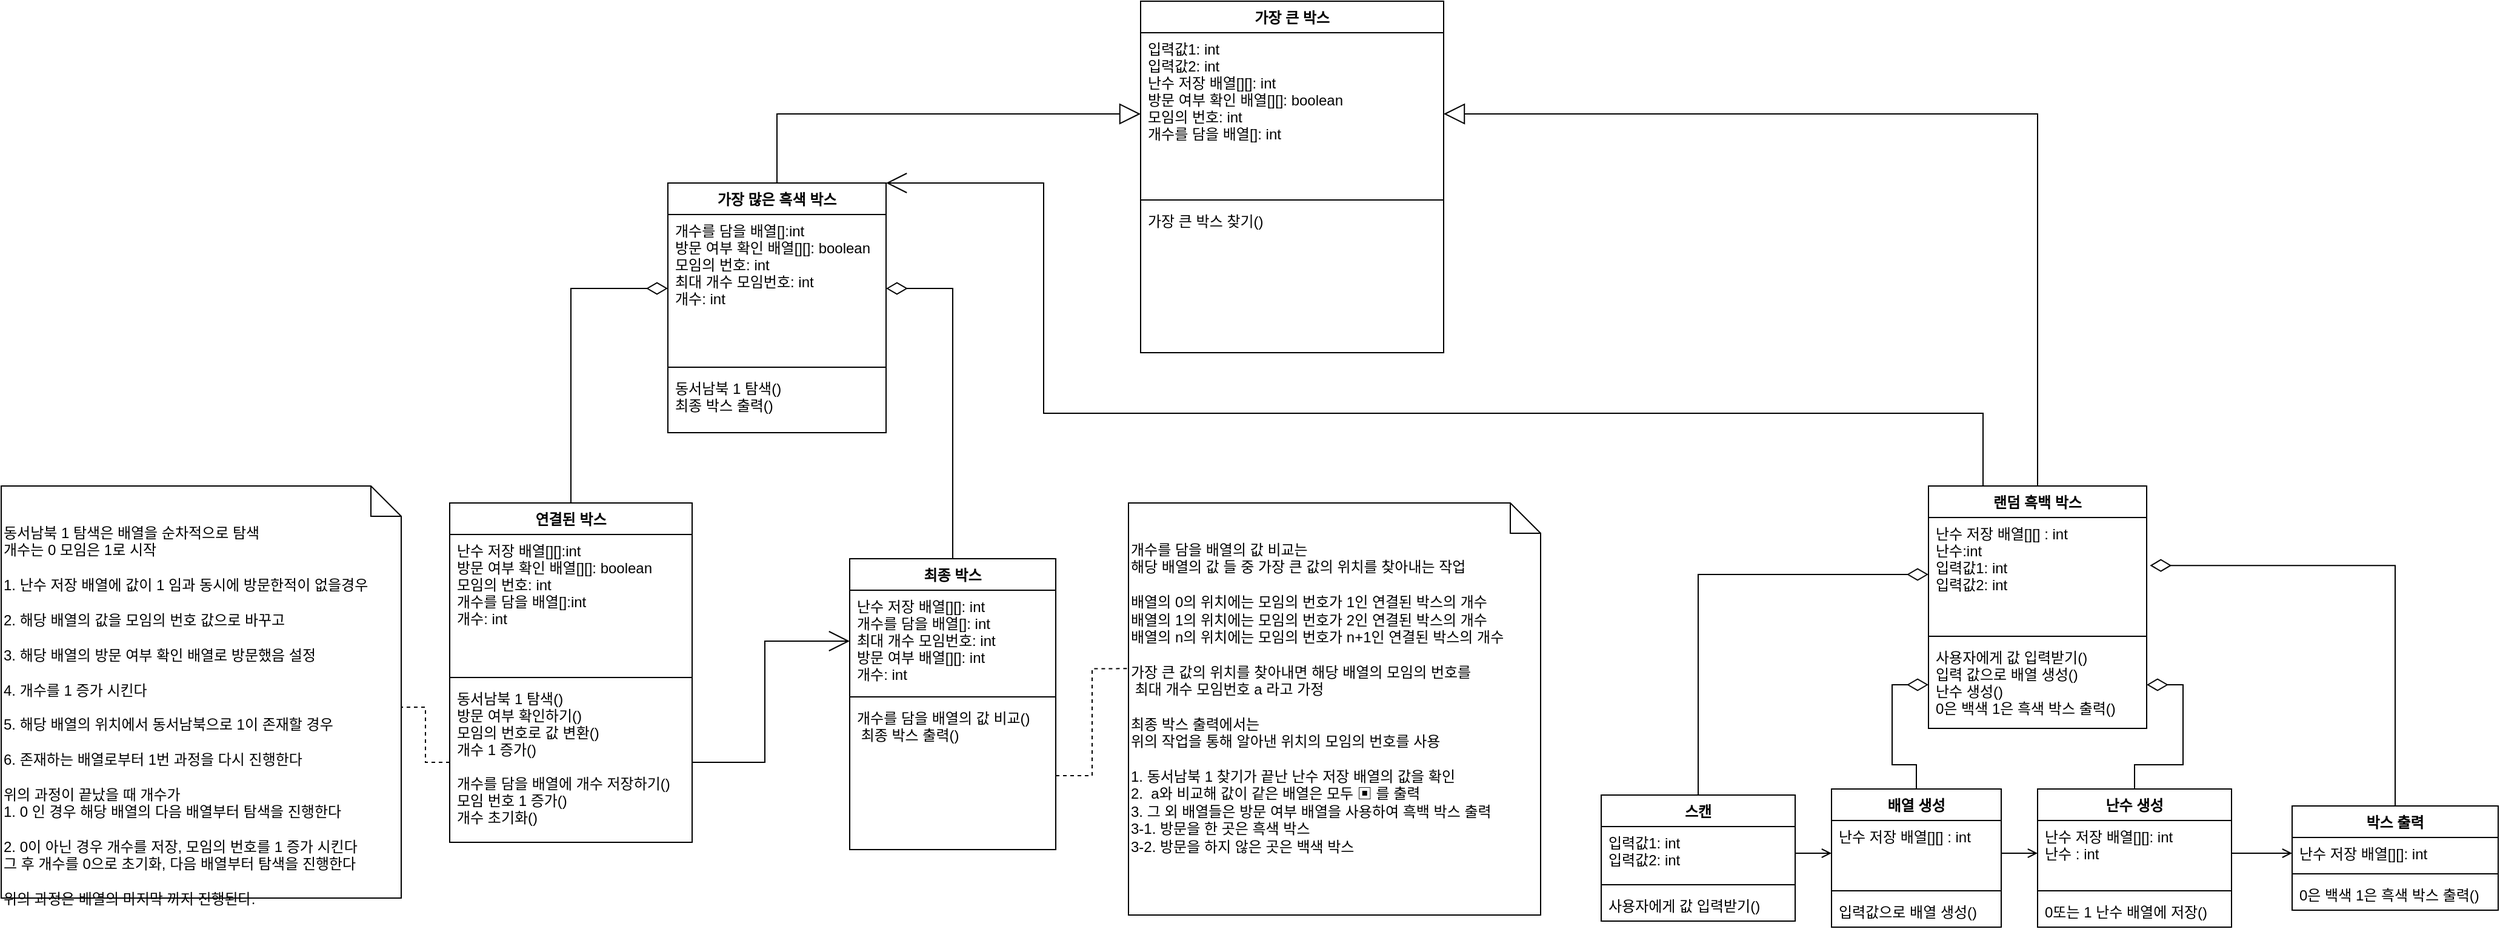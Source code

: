 <mxfile version="15.6.8" type="github">
  <diagram id="C5RBs43oDa-KdzZeNtuy" name="Page-1">
    <mxGraphModel dx="5874" dy="1523" grid="1" gridSize="10" guides="1" tooltips="1" connect="1" arrows="1" fold="1" page="1" pageScale="1" pageWidth="1169" pageHeight="827" math="0" shadow="0">
      <root>
        <mxCell id="WIyWlLk6GJQsqaUBKTNV-0" />
        <mxCell id="WIyWlLk6GJQsqaUBKTNV-1" parent="WIyWlLk6GJQsqaUBKTNV-0" />
        <mxCell id="BfTfpMbQ1nF5UIR1eAzd-4" value="가장 큰 박스" style="swimlane;fontStyle=1;align=center;verticalAlign=top;childLayout=stackLayout;horizontal=1;startSize=26;horizontalStack=0;resizeParent=1;resizeParentMax=0;resizeLast=0;collapsible=1;marginBottom=0;" parent="WIyWlLk6GJQsqaUBKTNV-1" vertex="1">
          <mxGeometry x="-2540" y="50" width="250" height="290" as="geometry" />
        </mxCell>
        <mxCell id="BfTfpMbQ1nF5UIR1eAzd-5" value="입력값1: int&#xa;입력값2: int&#xa;난수 저장 배열[][]: int&#xa;방문 여부 확인 배열[][]: boolean&#xa;모임의 번호: int&#xa;개수를 담을 배열[]: int" style="text;strokeColor=none;fillColor=none;align=left;verticalAlign=top;spacingLeft=4;spacingRight=4;overflow=hidden;rotatable=0;points=[[0,0.5],[1,0.5]];portConstraint=eastwest;" parent="BfTfpMbQ1nF5UIR1eAzd-4" vertex="1">
          <mxGeometry y="26" width="250" height="134" as="geometry" />
        </mxCell>
        <mxCell id="BfTfpMbQ1nF5UIR1eAzd-6" value="" style="line;strokeWidth=1;fillColor=none;align=left;verticalAlign=middle;spacingTop=-1;spacingLeft=3;spacingRight=3;rotatable=0;labelPosition=right;points=[];portConstraint=eastwest;" parent="BfTfpMbQ1nF5UIR1eAzd-4" vertex="1">
          <mxGeometry y="160" width="250" height="8" as="geometry" />
        </mxCell>
        <mxCell id="BfTfpMbQ1nF5UIR1eAzd-7" value="가장 큰 박스 찾기()&#xa;" style="text;strokeColor=none;fillColor=none;align=left;verticalAlign=top;spacingLeft=4;spacingRight=4;overflow=hidden;rotatable=0;points=[[0,0.5],[1,0.5]];portConstraint=eastwest;" parent="BfTfpMbQ1nF5UIR1eAzd-4" vertex="1">
          <mxGeometry y="168" width="250" height="122" as="geometry" />
        </mxCell>
        <mxCell id="ON9PcQcA4ECol6lR16BE-57" style="edgeStyle=orthogonalEdgeStyle;rounded=0;orthogonalLoop=1;jettySize=auto;html=1;exitX=0.5;exitY=0;exitDx=0;exitDy=0;fontSize=12;endArrow=block;endFill=0;endSize=15;" edge="1" parent="WIyWlLk6GJQsqaUBKTNV-1" source="BfTfpMbQ1nF5UIR1eAzd-12" target="BfTfpMbQ1nF5UIR1eAzd-5">
          <mxGeometry relative="1" as="geometry" />
        </mxCell>
        <mxCell id="BfTfpMbQ1nF5UIR1eAzd-12" value="가장 많은 흑색 박스" style="swimlane;fontStyle=1;align=center;verticalAlign=top;childLayout=stackLayout;horizontal=1;startSize=26;horizontalStack=0;resizeParent=1;resizeParentMax=0;resizeLast=0;collapsible=1;marginBottom=0;" parent="WIyWlLk6GJQsqaUBKTNV-1" vertex="1">
          <mxGeometry x="-2930" y="200" width="180" height="206" as="geometry" />
        </mxCell>
        <mxCell id="BfTfpMbQ1nF5UIR1eAzd-13" value="개수를 담을 배열[]:int&#xa;방문 여부 확인 배열[][]: boolean&#xa;모임의 번호: int&#xa;최대 개수 모임번호: int&#xa;개수: int" style="text;strokeColor=none;fillColor=none;align=left;verticalAlign=top;spacingLeft=4;spacingRight=4;overflow=hidden;rotatable=0;points=[[0,0.5],[1,0.5]];portConstraint=eastwest;" parent="BfTfpMbQ1nF5UIR1eAzd-12" vertex="1">
          <mxGeometry y="26" width="180" height="122" as="geometry" />
        </mxCell>
        <mxCell id="BfTfpMbQ1nF5UIR1eAzd-14" value="" style="line;strokeWidth=1;fillColor=none;align=left;verticalAlign=middle;spacingTop=-1;spacingLeft=3;spacingRight=3;rotatable=0;labelPosition=right;points=[];portConstraint=eastwest;" parent="BfTfpMbQ1nF5UIR1eAzd-12" vertex="1">
          <mxGeometry y="148" width="180" height="8" as="geometry" />
        </mxCell>
        <mxCell id="BfTfpMbQ1nF5UIR1eAzd-15" value="동서남북 1 탐색()&#xa;최종 박스 출력()" style="text;strokeColor=none;fillColor=none;align=left;verticalAlign=top;spacingLeft=4;spacingRight=4;overflow=hidden;rotatable=0;points=[[0,0.5],[1,0.5]];portConstraint=eastwest;" parent="BfTfpMbQ1nF5UIR1eAzd-12" vertex="1">
          <mxGeometry y="156" width="180" height="50" as="geometry" />
        </mxCell>
        <mxCell id="ON9PcQcA4ECol6lR16BE-48" style="edgeStyle=orthogonalEdgeStyle;rounded=0;orthogonalLoop=1;jettySize=auto;html=1;exitX=0.5;exitY=0;exitDx=0;exitDy=0;entryX=0;entryY=0.5;entryDx=0;entryDy=0;fontSize=12;endArrow=diamondThin;endFill=0;endSize=15;" edge="1" parent="WIyWlLk6GJQsqaUBKTNV-1" source="ON9PcQcA4ECol6lR16BE-0" target="BfTfpMbQ1nF5UIR1eAzd-13">
          <mxGeometry relative="1" as="geometry" />
        </mxCell>
        <mxCell id="ON9PcQcA4ECol6lR16BE-0" value="연결된 박스" style="swimlane;fontStyle=1;align=center;verticalAlign=top;childLayout=stackLayout;horizontal=1;startSize=26;horizontalStack=0;resizeParent=1;resizeParentMax=0;resizeLast=0;collapsible=1;marginBottom=0;" vertex="1" parent="WIyWlLk6GJQsqaUBKTNV-1">
          <mxGeometry x="-3110" y="464" width="200" height="280" as="geometry" />
        </mxCell>
        <mxCell id="ON9PcQcA4ECol6lR16BE-1" value="난수 저장 배열[][]:int&#xa;방문 여부 확인 배열[][]: boolean&#xa;모임의 번호: int&#xa;개수를 담을 배열[]:int&#xa;개수: int" style="text;strokeColor=none;fillColor=none;align=left;verticalAlign=top;spacingLeft=4;spacingRight=4;overflow=hidden;rotatable=0;points=[[0,0.5],[1,0.5]];portConstraint=eastwest;" vertex="1" parent="ON9PcQcA4ECol6lR16BE-0">
          <mxGeometry y="26" width="200" height="114" as="geometry" />
        </mxCell>
        <mxCell id="ON9PcQcA4ECol6lR16BE-2" value="" style="line;strokeWidth=1;fillColor=none;align=left;verticalAlign=middle;spacingTop=-1;spacingLeft=3;spacingRight=3;rotatable=0;labelPosition=right;points=[];portConstraint=eastwest;" vertex="1" parent="ON9PcQcA4ECol6lR16BE-0">
          <mxGeometry y="140" width="200" height="8" as="geometry" />
        </mxCell>
        <mxCell id="ON9PcQcA4ECol6lR16BE-3" value="동서남북 1 탐색()&#xa;방문 여부 확인하기()&#xa;모임의 번호로 값 변환()&#xa;개수 1 증가()&#xa;&#xa;개수를 담을 배열에 개수 저장하기()&#xa;모임 번호 1 증가()&#xa;개수 초기화()" style="text;strokeColor=none;fillColor=none;align=left;verticalAlign=top;spacingLeft=4;spacingRight=4;overflow=hidden;rotatable=0;points=[[0,0.5],[1,0.5]];portConstraint=eastwest;" vertex="1" parent="ON9PcQcA4ECol6lR16BE-0">
          <mxGeometry y="148" width="200" height="132" as="geometry" />
        </mxCell>
        <mxCell id="ON9PcQcA4ECol6lR16BE-53" style="edgeStyle=orthogonalEdgeStyle;rounded=0;orthogonalLoop=1;jettySize=auto;html=1;exitX=0.5;exitY=0;exitDx=0;exitDy=0;entryX=1;entryY=0.5;entryDx=0;entryDy=0;fontSize=12;endArrow=diamondThin;endFill=0;endSize=15;" edge="1" parent="WIyWlLk6GJQsqaUBKTNV-1" source="ON9PcQcA4ECol6lR16BE-16" target="BfTfpMbQ1nF5UIR1eAzd-13">
          <mxGeometry relative="1" as="geometry" />
        </mxCell>
        <mxCell id="ON9PcQcA4ECol6lR16BE-16" value="최종 박스" style="swimlane;fontStyle=1;align=center;verticalAlign=top;childLayout=stackLayout;horizontal=1;startSize=26;horizontalStack=0;resizeParent=1;resizeParentMax=0;resizeLast=0;collapsible=1;marginBottom=0;" vertex="1" parent="WIyWlLk6GJQsqaUBKTNV-1">
          <mxGeometry x="-2780" y="510" width="170" height="240" as="geometry" />
        </mxCell>
        <mxCell id="ON9PcQcA4ECol6lR16BE-17" value="난수 저장 배열[][]: int&#xa;개수를 담을 배열[]: int&#xa;최대 개수 모임번호: int&#xa;방문 여부 배열[][]: int&#xa;개수: int" style="text;strokeColor=none;fillColor=none;align=left;verticalAlign=top;spacingLeft=4;spacingRight=4;overflow=hidden;rotatable=0;points=[[0,0.5],[1,0.5]];portConstraint=eastwest;" vertex="1" parent="ON9PcQcA4ECol6lR16BE-16">
          <mxGeometry y="26" width="170" height="84" as="geometry" />
        </mxCell>
        <mxCell id="ON9PcQcA4ECol6lR16BE-18" value="" style="line;strokeWidth=1;fillColor=none;align=left;verticalAlign=middle;spacingTop=-1;spacingLeft=3;spacingRight=3;rotatable=0;labelPosition=right;points=[];portConstraint=eastwest;" vertex="1" parent="ON9PcQcA4ECol6lR16BE-16">
          <mxGeometry y="110" width="170" height="8" as="geometry" />
        </mxCell>
        <mxCell id="ON9PcQcA4ECol6lR16BE-19" value="개수를 담을 배열의 값 비교()&#xa; 최종 박스 출력()  &#xa;" style="text;strokeColor=none;fillColor=none;align=left;verticalAlign=top;spacingLeft=4;spacingRight=4;overflow=hidden;rotatable=0;points=[[0,0.5],[1,0.5]];portConstraint=eastwest;" vertex="1" parent="ON9PcQcA4ECol6lR16BE-16">
          <mxGeometry y="118" width="170" height="122" as="geometry" />
        </mxCell>
        <mxCell id="ON9PcQcA4ECol6lR16BE-29" value="&lt;font style=&quot;font-size: 12px&quot;&gt;동서남북 1 탐색은 배열을 순차적으로 탐색&lt;br&gt;개수는 0 모임은 1로 시작&lt;br&gt;&lt;br&gt;1. 난수 저장 배열에 값이 1 임과 동시에 방문한적이 없을경우&lt;br&gt;&lt;br&gt;2. 해당 배열의 값을 모임의 번호 값으로 바꾸고&lt;br&gt;&lt;br&gt;3. 해당 배열의 방문 여부 확인 배열로 방문했음 설정&lt;br&gt;&lt;br&gt;4. 개수를 1 증가 시킨다&lt;br&gt;&lt;br&gt;5. 해당 배열의 위치에서 동서남북으로 1이 존재할 경우&lt;br&gt;&lt;br&gt;6. 존재하는 배열로부터 1번 과정을 다시 진행한다&lt;br&gt;&lt;br&gt;위의 과정이 끝났을 때 개수가 &lt;br&gt;1. 0 인 경우 해당 배열의 다음 배열부터 탐색을 진행한다&lt;br&gt;&lt;br&gt;2. 0이 아닌 경우 개수를 저장, 모임의 번호를 1 증가 시킨다&lt;br&gt;그 후 개수를 0으로 초기화, 다음 배열부터 탐색을 진행한다&lt;br&gt;&lt;br&gt;위의 과정은 배열의 마지막 까지 진행된다.&lt;br&gt;&lt;/font&gt;" style="shape=note2;boundedLbl=1;whiteSpace=wrap;html=1;size=25;verticalAlign=top;align=left;fontSize=11;" vertex="1" parent="WIyWlLk6GJQsqaUBKTNV-1">
          <mxGeometry x="-3480" y="450" width="330" height="340" as="geometry" />
        </mxCell>
        <mxCell id="ON9PcQcA4ECol6lR16BE-44" style="rounded=0;orthogonalLoop=1;jettySize=auto;html=1;entryX=0;entryY=0;entryDx=330;entryDy=182.5;entryPerimeter=0;fontSize=12;endArrow=none;endFill=0;dashed=1;edgeStyle=orthogonalEdgeStyle;" edge="1" parent="WIyWlLk6GJQsqaUBKTNV-1" source="ON9PcQcA4ECol6lR16BE-3" target="ON9PcQcA4ECol6lR16BE-29">
          <mxGeometry relative="1" as="geometry" />
        </mxCell>
        <mxCell id="ON9PcQcA4ECol6lR16BE-45" value="&lt;font style=&quot;font-size: 12px&quot;&gt;개수를 담을 배열의 값 비교는&lt;br&gt;해당 배열의 값 들 중 가장 큰 값의 위치를 찾아내는 작업&lt;br&gt;&lt;br&gt;배열의 0의 위치에는 모임의 번호가 1인 연결된 박스의 개수&lt;br&gt;배열의 1의 위치에는 모임의 번호가 2인 연결된 박스의 개수&lt;br&gt;배열의 n의 위치에는 모임의 번호가 n+1인 연결된 박스의 개수&lt;br&gt;&lt;br&gt;가장 큰 값의 위치를 찾아내면 해당 배열의 모임의 번호를&lt;br&gt;&amp;nbsp;최대 개수 모임번호 a 라고 가정&lt;br&gt;&lt;br&gt;최종 박스 출력에서는&lt;br&gt;위의 작업을 통해 알아낸 위치의 모임의 번호를 사용&lt;br&gt;&lt;br&gt;1. 동서남북 1 찾기가 끝난 난수 저장 배열의 값을 확인&lt;br&gt;2.&amp;nbsp; a와 비교해 값이 같은 배열은 모두&amp;nbsp;&lt;span&gt;▣ 를 출력&lt;br&gt;&lt;/span&gt;3. 그 외 배열들은 방문 여부 배열을 사용하여 흑백 박스 출력&lt;br&gt;3-1. 방문을 한 곳은 흑색 박스&lt;br&gt;3-2. 방문을 하지 않은 곳은 백색 박스&lt;br&gt;&lt;br&gt;&lt;/font&gt;" style="shape=note2;boundedLbl=1;whiteSpace=wrap;html=1;size=25;verticalAlign=top;align=left;fontSize=11;" vertex="1" parent="WIyWlLk6GJQsqaUBKTNV-1">
          <mxGeometry x="-2550" y="464" width="340" height="340" as="geometry" />
        </mxCell>
        <mxCell id="ON9PcQcA4ECol6lR16BE-46" style="rounded=0;orthogonalLoop=1;jettySize=auto;html=1;exitX=1;exitY=0.5;exitDx=0;exitDy=0;entryX=0.005;entryY=0.402;entryDx=0;entryDy=0;entryPerimeter=0;fontSize=12;endArrow=none;endFill=0;dashed=1;edgeStyle=orthogonalEdgeStyle;" edge="1" parent="WIyWlLk6GJQsqaUBKTNV-1" source="ON9PcQcA4ECol6lR16BE-19" target="ON9PcQcA4ECol6lR16BE-45">
          <mxGeometry relative="1" as="geometry">
            <mxPoint x="-3190" y="734.0" as="sourcePoint" />
            <mxPoint x="-3130" y="644.0" as="targetPoint" />
          </mxGeometry>
        </mxCell>
        <mxCell id="ON9PcQcA4ECol6lR16BE-52" style="edgeStyle=orthogonalEdgeStyle;rounded=0;orthogonalLoop=1;jettySize=auto;html=1;exitX=1;exitY=0.5;exitDx=0;exitDy=0;fontSize=12;endArrow=open;endFill=0;endSize=15;" edge="1" parent="WIyWlLk6GJQsqaUBKTNV-1" source="ON9PcQcA4ECol6lR16BE-3" target="ON9PcQcA4ECol6lR16BE-17">
          <mxGeometry relative="1" as="geometry" />
        </mxCell>
        <mxCell id="ON9PcQcA4ECol6lR16BE-85" style="edgeStyle=orthogonalEdgeStyle;rounded=0;orthogonalLoop=1;jettySize=auto;html=1;exitX=0.25;exitY=0;exitDx=0;exitDy=0;entryX=1;entryY=0;entryDx=0;entryDy=0;fontSize=12;endArrow=open;endFill=0;endSize=15;" edge="1" parent="WIyWlLk6GJQsqaUBKTNV-1" source="ON9PcQcA4ECol6lR16BE-58" target="BfTfpMbQ1nF5UIR1eAzd-12">
          <mxGeometry relative="1" as="geometry">
            <Array as="points">
              <mxPoint x="-1845" y="390" />
              <mxPoint x="-2620" y="390" />
              <mxPoint x="-2620" y="200" />
            </Array>
          </mxGeometry>
        </mxCell>
        <mxCell id="ON9PcQcA4ECol6lR16BE-86" style="edgeStyle=orthogonalEdgeStyle;rounded=0;orthogonalLoop=1;jettySize=auto;html=1;exitX=0.5;exitY=0;exitDx=0;exitDy=0;entryX=1;entryY=0.5;entryDx=0;entryDy=0;fontSize=12;endArrow=block;endFill=0;endSize=15;" edge="1" parent="WIyWlLk6GJQsqaUBKTNV-1" source="ON9PcQcA4ECol6lR16BE-58" target="BfTfpMbQ1nF5UIR1eAzd-5">
          <mxGeometry relative="1" as="geometry" />
        </mxCell>
        <mxCell id="ON9PcQcA4ECol6lR16BE-58" value="랜덤 흑백 박스" style="swimlane;fontStyle=1;align=center;verticalAlign=top;childLayout=stackLayout;horizontal=1;startSize=26;horizontalStack=0;resizeParent=1;resizeParentMax=0;resizeLast=0;collapsible=1;marginBottom=0;" vertex="1" parent="WIyWlLk6GJQsqaUBKTNV-1">
          <mxGeometry x="-1890" y="450" width="180" height="200" as="geometry" />
        </mxCell>
        <mxCell id="ON9PcQcA4ECol6lR16BE-59" value="난수 저장 배열[][] : int&#xa;난수:int&#xa;입력값1: int&#xa;입력값2: int" style="text;strokeColor=none;fillColor=none;align=left;verticalAlign=top;spacingLeft=4;spacingRight=4;overflow=hidden;rotatable=0;points=[[0,0.5],[1,0.5]];portConstraint=eastwest;" vertex="1" parent="ON9PcQcA4ECol6lR16BE-58">
          <mxGeometry y="26" width="180" height="94" as="geometry" />
        </mxCell>
        <mxCell id="ON9PcQcA4ECol6lR16BE-60" value="" style="line;strokeWidth=1;fillColor=none;align=left;verticalAlign=middle;spacingTop=-1;spacingLeft=3;spacingRight=3;rotatable=0;labelPosition=right;points=[];portConstraint=eastwest;" vertex="1" parent="ON9PcQcA4ECol6lR16BE-58">
          <mxGeometry y="120" width="180" height="8" as="geometry" />
        </mxCell>
        <mxCell id="ON9PcQcA4ECol6lR16BE-61" value="사용자에게 값 입력받기()&#xa;입력 값으로 배열 생성()&#xa;난수 생성()&#xa;0은 백색 1은 흑색 박스 출력()&#xa;" style="text;strokeColor=none;fillColor=none;align=left;verticalAlign=top;spacingLeft=4;spacingRight=4;overflow=hidden;rotatable=0;points=[[0,0.5],[1,0.5]];portConstraint=eastwest;" vertex="1" parent="ON9PcQcA4ECol6lR16BE-58">
          <mxGeometry y="128" width="180" height="72" as="geometry" />
        </mxCell>
        <mxCell id="ON9PcQcA4ECol6lR16BE-62" style="edgeStyle=orthogonalEdgeStyle;rounded=0;orthogonalLoop=1;jettySize=auto;html=1;exitX=0.5;exitY=0;exitDx=0;exitDy=0;entryX=1.015;entryY=0.421;entryDx=0;entryDy=0;entryPerimeter=0;fontSize=12;endArrow=diamondThin;endFill=0;endSize=15;" edge="1" parent="WIyWlLk6GJQsqaUBKTNV-1" source="ON9PcQcA4ECol6lR16BE-63" target="ON9PcQcA4ECol6lR16BE-59">
          <mxGeometry relative="1" as="geometry" />
        </mxCell>
        <mxCell id="ON9PcQcA4ECol6lR16BE-63" value="박스 출력" style="swimlane;fontStyle=1;align=center;verticalAlign=top;childLayout=stackLayout;horizontal=1;startSize=26;horizontalStack=0;resizeParent=1;resizeParentMax=0;resizeLast=0;collapsible=1;marginBottom=0;" vertex="1" parent="WIyWlLk6GJQsqaUBKTNV-1">
          <mxGeometry x="-1590" y="714" width="170" height="86" as="geometry" />
        </mxCell>
        <mxCell id="ON9PcQcA4ECol6lR16BE-64" value="난수 저장 배열[][]: int" style="text;strokeColor=none;fillColor=none;align=left;verticalAlign=top;spacingLeft=4;spacingRight=4;overflow=hidden;rotatable=0;points=[[0,0.5],[1,0.5]];portConstraint=eastwest;" vertex="1" parent="ON9PcQcA4ECol6lR16BE-63">
          <mxGeometry y="26" width="170" height="26" as="geometry" />
        </mxCell>
        <mxCell id="ON9PcQcA4ECol6lR16BE-65" value="" style="line;strokeWidth=1;fillColor=none;align=left;verticalAlign=middle;spacingTop=-1;spacingLeft=3;spacingRight=3;rotatable=0;labelPosition=right;points=[];portConstraint=eastwest;" vertex="1" parent="ON9PcQcA4ECol6lR16BE-63">
          <mxGeometry y="52" width="170" height="8" as="geometry" />
        </mxCell>
        <mxCell id="ON9PcQcA4ECol6lR16BE-66" value="0은 백색 1은 흑색 박스 출력()" style="text;strokeColor=none;fillColor=none;align=left;verticalAlign=top;spacingLeft=4;spacingRight=4;overflow=hidden;rotatable=0;points=[[0,0.5],[1,0.5]];portConstraint=eastwest;" vertex="1" parent="ON9PcQcA4ECol6lR16BE-63">
          <mxGeometry y="60" width="170" height="26" as="geometry" />
        </mxCell>
        <mxCell id="ON9PcQcA4ECol6lR16BE-67" style="edgeStyle=orthogonalEdgeStyle;rounded=0;orthogonalLoop=1;jettySize=auto;html=1;exitX=0.5;exitY=0;exitDx=0;exitDy=0;entryX=1;entryY=0.5;entryDx=0;entryDy=0;fontSize=12;endArrow=diamondThin;endFill=0;endSize=15;" edge="1" parent="WIyWlLk6GJQsqaUBKTNV-1" source="ON9PcQcA4ECol6lR16BE-68" target="ON9PcQcA4ECol6lR16BE-61">
          <mxGeometry relative="1" as="geometry" />
        </mxCell>
        <mxCell id="ON9PcQcA4ECol6lR16BE-68" value="난수 생성" style="swimlane;fontStyle=1;align=center;verticalAlign=top;childLayout=stackLayout;horizontal=1;startSize=26;horizontalStack=0;resizeParent=1;resizeParentMax=0;resizeLast=0;collapsible=1;marginBottom=0;" vertex="1" parent="WIyWlLk6GJQsqaUBKTNV-1">
          <mxGeometry x="-1800" y="700" width="160" height="114" as="geometry" />
        </mxCell>
        <mxCell id="ON9PcQcA4ECol6lR16BE-69" value="난수 저장 배열[][]: int&#xa;난수 : int" style="text;strokeColor=none;fillColor=none;align=left;verticalAlign=top;spacingLeft=4;spacingRight=4;overflow=hidden;rotatable=0;points=[[0,0.5],[1,0.5]];portConstraint=eastwest;" vertex="1" parent="ON9PcQcA4ECol6lR16BE-68">
          <mxGeometry y="26" width="160" height="54" as="geometry" />
        </mxCell>
        <mxCell id="ON9PcQcA4ECol6lR16BE-70" value="" style="line;strokeWidth=1;fillColor=none;align=left;verticalAlign=middle;spacingTop=-1;spacingLeft=3;spacingRight=3;rotatable=0;labelPosition=right;points=[];portConstraint=eastwest;" vertex="1" parent="ON9PcQcA4ECol6lR16BE-68">
          <mxGeometry y="80" width="160" height="8" as="geometry" />
        </mxCell>
        <mxCell id="ON9PcQcA4ECol6lR16BE-71" value="0또는 1 난수 배열에 저장()" style="text;strokeColor=none;fillColor=none;align=left;verticalAlign=top;spacingLeft=4;spacingRight=4;overflow=hidden;rotatable=0;points=[[0,0.5],[1,0.5]];portConstraint=eastwest;" vertex="1" parent="ON9PcQcA4ECol6lR16BE-68">
          <mxGeometry y="88" width="160" height="26" as="geometry" />
        </mxCell>
        <mxCell id="ON9PcQcA4ECol6lR16BE-72" style="edgeStyle=orthogonalEdgeStyle;rounded=0;orthogonalLoop=1;jettySize=auto;html=1;exitX=0.5;exitY=0;exitDx=0;exitDy=0;entryX=0;entryY=0.5;entryDx=0;entryDy=0;fontSize=12;endArrow=diamondThin;endFill=0;endSize=15;" edge="1" parent="WIyWlLk6GJQsqaUBKTNV-1" source="ON9PcQcA4ECol6lR16BE-73" target="ON9PcQcA4ECol6lR16BE-61">
          <mxGeometry relative="1" as="geometry" />
        </mxCell>
        <mxCell id="ON9PcQcA4ECol6lR16BE-73" value="배열 생성" style="swimlane;fontStyle=1;align=center;verticalAlign=top;childLayout=stackLayout;horizontal=1;startSize=26;horizontalStack=0;resizeParent=1;resizeParentMax=0;resizeLast=0;collapsible=1;marginBottom=0;" vertex="1" parent="WIyWlLk6GJQsqaUBKTNV-1">
          <mxGeometry x="-1970" y="700" width="140" height="114" as="geometry" />
        </mxCell>
        <mxCell id="ON9PcQcA4ECol6lR16BE-74" value="난수 저장 배열[][] : int" style="text;strokeColor=none;fillColor=none;align=left;verticalAlign=top;spacingLeft=4;spacingRight=4;overflow=hidden;rotatable=0;points=[[0,0.5],[1,0.5]];portConstraint=eastwest;" vertex="1" parent="ON9PcQcA4ECol6lR16BE-73">
          <mxGeometry y="26" width="140" height="54" as="geometry" />
        </mxCell>
        <mxCell id="ON9PcQcA4ECol6lR16BE-75" value="" style="line;strokeWidth=1;fillColor=none;align=left;verticalAlign=middle;spacingTop=-1;spacingLeft=3;spacingRight=3;rotatable=0;labelPosition=right;points=[];portConstraint=eastwest;" vertex="1" parent="ON9PcQcA4ECol6lR16BE-73">
          <mxGeometry y="80" width="140" height="8" as="geometry" />
        </mxCell>
        <mxCell id="ON9PcQcA4ECol6lR16BE-76" value="입력값으로 배열 생성()" style="text;strokeColor=none;fillColor=none;align=left;verticalAlign=top;spacingLeft=4;spacingRight=4;overflow=hidden;rotatable=0;points=[[0,0.5],[1,0.5]];portConstraint=eastwest;" vertex="1" parent="ON9PcQcA4ECol6lR16BE-73">
          <mxGeometry y="88" width="140" height="26" as="geometry" />
        </mxCell>
        <mxCell id="ON9PcQcA4ECol6lR16BE-77" value="스캔" style="swimlane;fontStyle=1;align=center;verticalAlign=top;childLayout=stackLayout;horizontal=1;startSize=26;horizontalStack=0;resizeParent=1;resizeParentMax=0;resizeLast=0;collapsible=1;marginBottom=0;fontSize=12;" vertex="1" parent="WIyWlLk6GJQsqaUBKTNV-1">
          <mxGeometry x="-2160" y="705" width="160" height="104" as="geometry" />
        </mxCell>
        <mxCell id="ON9PcQcA4ECol6lR16BE-78" value="입력값1: int&#xa;입력값2: int" style="text;strokeColor=none;fillColor=none;align=left;verticalAlign=top;spacingLeft=4;spacingRight=4;overflow=hidden;rotatable=0;points=[[0,0.5],[1,0.5]];portConstraint=eastwest;fontSize=12;" vertex="1" parent="ON9PcQcA4ECol6lR16BE-77">
          <mxGeometry y="26" width="160" height="44" as="geometry" />
        </mxCell>
        <mxCell id="ON9PcQcA4ECol6lR16BE-79" value="" style="line;strokeWidth=1;fillColor=none;align=left;verticalAlign=middle;spacingTop=-1;spacingLeft=3;spacingRight=3;rotatable=0;labelPosition=right;points=[];portConstraint=eastwest;fontSize=12;" vertex="1" parent="ON9PcQcA4ECol6lR16BE-77">
          <mxGeometry y="70" width="160" height="8" as="geometry" />
        </mxCell>
        <mxCell id="ON9PcQcA4ECol6lR16BE-80" value="사용자에게 값 입력받기()" style="text;strokeColor=none;fillColor=none;align=left;verticalAlign=top;spacingLeft=4;spacingRight=4;overflow=hidden;rotatable=0;points=[[0,0.5],[1,0.5]];portConstraint=eastwest;fontSize=12;" vertex="1" parent="ON9PcQcA4ECol6lR16BE-77">
          <mxGeometry y="78" width="160" height="26" as="geometry" />
        </mxCell>
        <mxCell id="ON9PcQcA4ECol6lR16BE-81" style="edgeStyle=orthogonalEdgeStyle;rounded=0;orthogonalLoop=1;jettySize=auto;html=1;exitX=0.5;exitY=0;exitDx=0;exitDy=0;entryX=0;entryY=0.5;entryDx=0;entryDy=0;fontSize=12;endArrow=diamondThin;endFill=0;endSize=15;" edge="1" parent="WIyWlLk6GJQsqaUBKTNV-1" source="ON9PcQcA4ECol6lR16BE-77" target="ON9PcQcA4ECol6lR16BE-59">
          <mxGeometry relative="1" as="geometry" />
        </mxCell>
        <mxCell id="ON9PcQcA4ECol6lR16BE-82" style="edgeStyle=orthogonalEdgeStyle;rounded=0;orthogonalLoop=1;jettySize=auto;html=1;exitX=1;exitY=0.5;exitDx=0;exitDy=0;entryX=0;entryY=0.5;entryDx=0;entryDy=0;fontSize=12;endArrow=open;endFill=0;" edge="1" parent="WIyWlLk6GJQsqaUBKTNV-1" source="ON9PcQcA4ECol6lR16BE-78" target="ON9PcQcA4ECol6lR16BE-74">
          <mxGeometry relative="1" as="geometry" />
        </mxCell>
        <mxCell id="ON9PcQcA4ECol6lR16BE-83" style="edgeStyle=orthogonalEdgeStyle;rounded=0;orthogonalLoop=1;jettySize=auto;html=1;exitX=1;exitY=0.5;exitDx=0;exitDy=0;entryX=0;entryY=0.5;entryDx=0;entryDy=0;fontSize=12;endArrow=open;endFill=0;" edge="1" parent="WIyWlLk6GJQsqaUBKTNV-1" source="ON9PcQcA4ECol6lR16BE-74" target="ON9PcQcA4ECol6lR16BE-69">
          <mxGeometry relative="1" as="geometry" />
        </mxCell>
        <mxCell id="ON9PcQcA4ECol6lR16BE-84" style="edgeStyle=orthogonalEdgeStyle;rounded=0;orthogonalLoop=1;jettySize=auto;html=1;exitX=1;exitY=0.5;exitDx=0;exitDy=0;entryX=0;entryY=0.5;entryDx=0;entryDy=0;fontSize=12;endArrow=open;endFill=0;" edge="1" parent="WIyWlLk6GJQsqaUBKTNV-1" source="ON9PcQcA4ECol6lR16BE-69" target="ON9PcQcA4ECol6lR16BE-64">
          <mxGeometry relative="1" as="geometry" />
        </mxCell>
      </root>
    </mxGraphModel>
  </diagram>
</mxfile>
